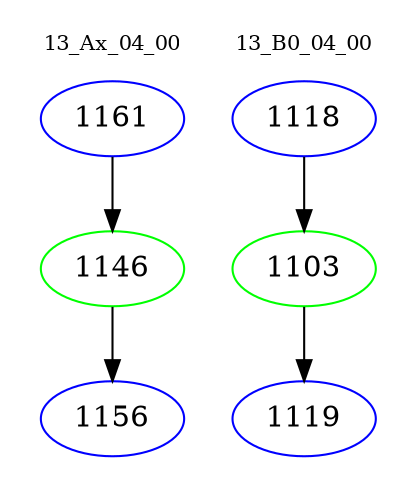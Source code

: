 digraph{
subgraph cluster_0 {
color = white
label = "13_Ax_04_00";
fontsize=10;
T0_1161 [label="1161", color="blue"]
T0_1161 -> T0_1146 [color="black"]
T0_1146 [label="1146", color="green"]
T0_1146 -> T0_1156 [color="black"]
T0_1156 [label="1156", color="blue"]
}
subgraph cluster_1 {
color = white
label = "13_B0_04_00";
fontsize=10;
T1_1118 [label="1118", color="blue"]
T1_1118 -> T1_1103 [color="black"]
T1_1103 [label="1103", color="green"]
T1_1103 -> T1_1119 [color="black"]
T1_1119 [label="1119", color="blue"]
}
}
